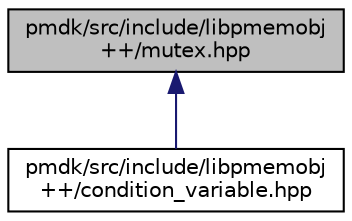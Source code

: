 digraph "pmdk/src/include/libpmemobj++/mutex.hpp"
{
  edge [fontname="Helvetica",fontsize="10",labelfontname="Helvetica",labelfontsize="10"];
  node [fontname="Helvetica",fontsize="10",shape=record];
  Node1 [label="pmdk/src/include/libpmemobj\l++/mutex.hpp",height=0.2,width=0.4,color="black", fillcolor="grey75", style="filled", fontcolor="black"];
  Node1 -> Node2 [dir="back",color="midnightblue",fontsize="10",style="solid",fontname="Helvetica"];
  Node2 [label="pmdk/src/include/libpmemobj\l++/condition_variable.hpp",height=0.2,width=0.4,color="black", fillcolor="white", style="filled",URL="$condition__variable_8hpp.html",tooltip="Pmem-resident condition variable. "];
}
